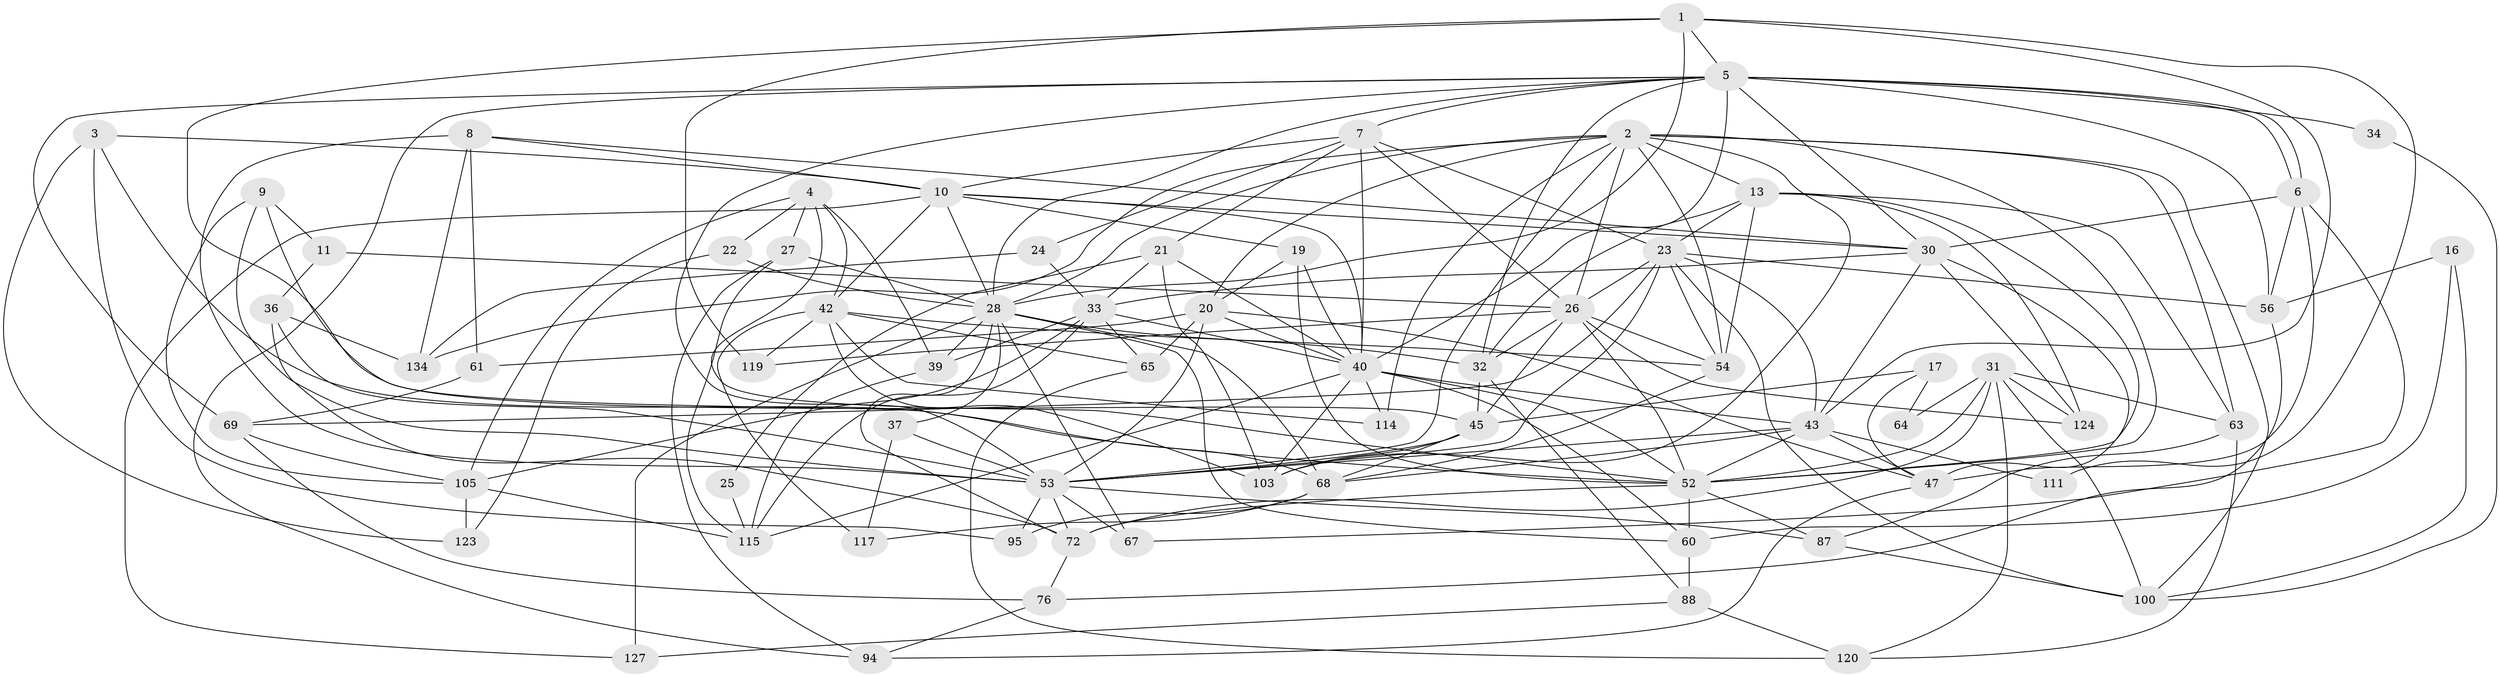 // original degree distribution, {4: 0.3014705882352941, 5: 0.17647058823529413, 3: 0.2426470588235294, 6: 0.08823529411764706, 2: 0.13970588235294118, 7: 0.04411764705882353, 9: 0.007352941176470588}
// Generated by graph-tools (version 1.1) at 2025/14/03/09/25 04:14:50]
// undirected, 68 vertices, 191 edges
graph export_dot {
graph [start="1"]
  node [color=gray90,style=filled];
  1 [super="+18+112"];
  2 [super="+35+12"];
  3;
  4 [super="+29"];
  5 [super="+121"];
  6 [super="+50"];
  7 [super="+118+126"];
  8 [super="+55"];
  9 [super="+82+71"];
  10 [super="+14"];
  11;
  13 [super="+73"];
  16;
  17;
  19;
  20 [super="+74"];
  21;
  22 [super="+108"];
  23 [super="+106+83"];
  24;
  25;
  26 [super="+79"];
  27;
  28 [super="+46"];
  30 [super="+75"];
  31 [super="+101"];
  32 [super="+77+38"];
  33 [super="+48"];
  34;
  36 [super="+62"];
  37 [super="+133"];
  39;
  40 [super="+44+41"];
  42 [super="+81"];
  43 [super="+49"];
  45 [super="+107+51"];
  47 [super="+58+116"];
  52 [super="+57+96+110"];
  53 [super="+91+122"];
  54 [super="+102"];
  56;
  60 [super="+85"];
  61;
  63 [super="+92"];
  64;
  65;
  67;
  68 [super="+98"];
  69 [super="+80"];
  72 [super="+89"];
  76;
  87;
  88 [super="+129"];
  94;
  95;
  100 [super="+125"];
  103 [super="+109"];
  105;
  111;
  114;
  115 [super="+128"];
  117;
  119;
  120;
  123;
  124;
  127;
  134;
  1 -- 119 [weight=2];
  1 -- 28;
  1 -- 45;
  1 -- 43;
  1 -- 5;
  1 -- 111;
  2 -- 134;
  2 -- 20;
  2 -- 54;
  2 -- 13;
  2 -- 53;
  2 -- 100;
  2 -- 103;
  2 -- 114;
  2 -- 52;
  2 -- 26;
  2 -- 28;
  2 -- 63;
  3 -- 95;
  3 -- 123;
  3 -- 10 [weight=2];
  3 -- 52;
  4 -- 105;
  4 -- 39;
  4 -- 42;
  4 -- 27;
  4 -- 22;
  4 -- 52;
  5 -- 6;
  5 -- 6;
  5 -- 7;
  5 -- 28;
  5 -- 34;
  5 -- 32;
  5 -- 69;
  5 -- 40;
  5 -- 30;
  5 -- 56;
  5 -- 94;
  5 -- 53;
  6 -- 56;
  6 -- 67;
  6 -- 30;
  6 -- 47;
  7 -- 24;
  7 -- 23;
  7 -- 40 [weight=2];
  7 -- 10;
  7 -- 26;
  7 -- 21;
  8 -- 30;
  8 -- 10;
  8 -- 53;
  8 -- 61;
  8 -- 134;
  9 -- 11;
  9 -- 68;
  9 -- 53 [weight=2];
  9 -- 105;
  10 -- 42;
  10 -- 40;
  10 -- 19;
  10 -- 30;
  10 -- 127;
  10 -- 28;
  11 -- 36;
  11 -- 26;
  13 -- 63;
  13 -- 124;
  13 -- 32;
  13 -- 23;
  13 -- 52;
  13 -- 54;
  16 -- 100;
  16 -- 56;
  16 -- 60;
  17 -- 64;
  17 -- 47;
  17 -- 45;
  19 -- 20;
  19 -- 40;
  19 -- 52;
  20 -- 65;
  20 -- 53 [weight=2];
  20 -- 47;
  20 -- 40;
  20 -- 61;
  21 -- 25;
  21 -- 103;
  21 -- 40;
  21 -- 33;
  22 -- 123;
  22 -- 28;
  23 -- 54;
  23 -- 26;
  23 -- 100;
  23 -- 69;
  23 -- 56;
  23 -- 43;
  23 -- 53;
  24 -- 33;
  24 -- 134;
  25 -- 115;
  26 -- 32;
  26 -- 45;
  26 -- 54;
  26 -- 119;
  26 -- 124;
  26 -- 52;
  27 -- 94;
  27 -- 28 [weight=2];
  27 -- 115;
  28 -- 72;
  28 -- 39;
  28 -- 67;
  28 -- 68;
  28 -- 37;
  28 -- 60;
  28 -- 127;
  28 -- 32;
  30 -- 47;
  30 -- 33;
  30 -- 124;
  30 -- 43;
  31 -- 120;
  31 -- 64;
  31 -- 124;
  31 -- 72;
  31 -- 52;
  31 -- 63;
  31 -- 100;
  32 -- 88;
  32 -- 45;
  33 -- 39;
  33 -- 105;
  33 -- 40;
  33 -- 65;
  33 -- 115;
  34 -- 100;
  36 -- 134;
  36 -- 72;
  36 -- 53;
  37 -- 53;
  37 -- 117;
  39 -- 115;
  40 -- 114;
  40 -- 43 [weight=2];
  40 -- 60;
  40 -- 103;
  40 -- 115;
  40 -- 52;
  42 -- 119;
  42 -- 65;
  42 -- 114;
  42 -- 117;
  42 -- 54;
  42 -- 103;
  43 -- 47;
  43 -- 68;
  43 -- 111;
  43 -- 52;
  43 -- 53 [weight=2];
  45 -- 53;
  45 -- 68;
  45 -- 103;
  47 -- 94;
  52 -- 60;
  52 -- 72;
  52 -- 87;
  53 -- 95;
  53 -- 72;
  53 -- 67;
  53 -- 87;
  54 -- 68;
  56 -- 76;
  60 -- 88 [weight=2];
  61 -- 69;
  63 -- 120;
  63 -- 87;
  65 -- 120;
  68 -- 95;
  68 -- 117;
  69 -- 105;
  69 -- 76;
  72 -- 76;
  76 -- 94;
  87 -- 100;
  88 -- 120;
  88 -- 127;
  105 -- 123;
  105 -- 115;
}

